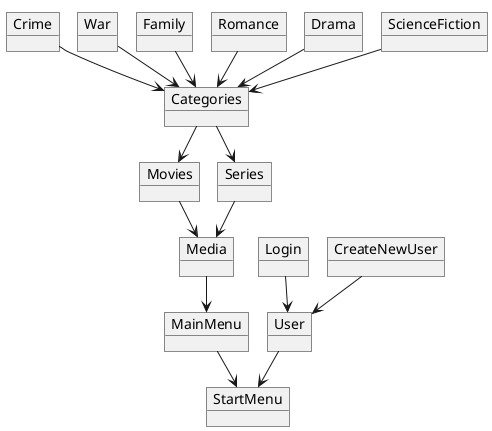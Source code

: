 @startuml
'https://plantuml.com/object-diagram
!pragma layout smetana

object User
object Media
object Movies
object Series
object Categories
object Crime
object War
object Family
object Romance
object Drama
object ScienceFiction
object Login
object CreateNewUser
object MainMenu
object StartMenu


 Movies --> Media
 Series --> Media
 Categories --> Series
 Categories --> Movies
 Crime --> Categories
 War --> Categories
 Family --> Categories
 Romance --> Categories
 Drama --> Categories
 ScienceFiction--> Categories
 Login --> User
 CreateNewUser --> User
 Media --> MainMenu
User --> StartMenu
MainMenu --> StartMenu



@enduml